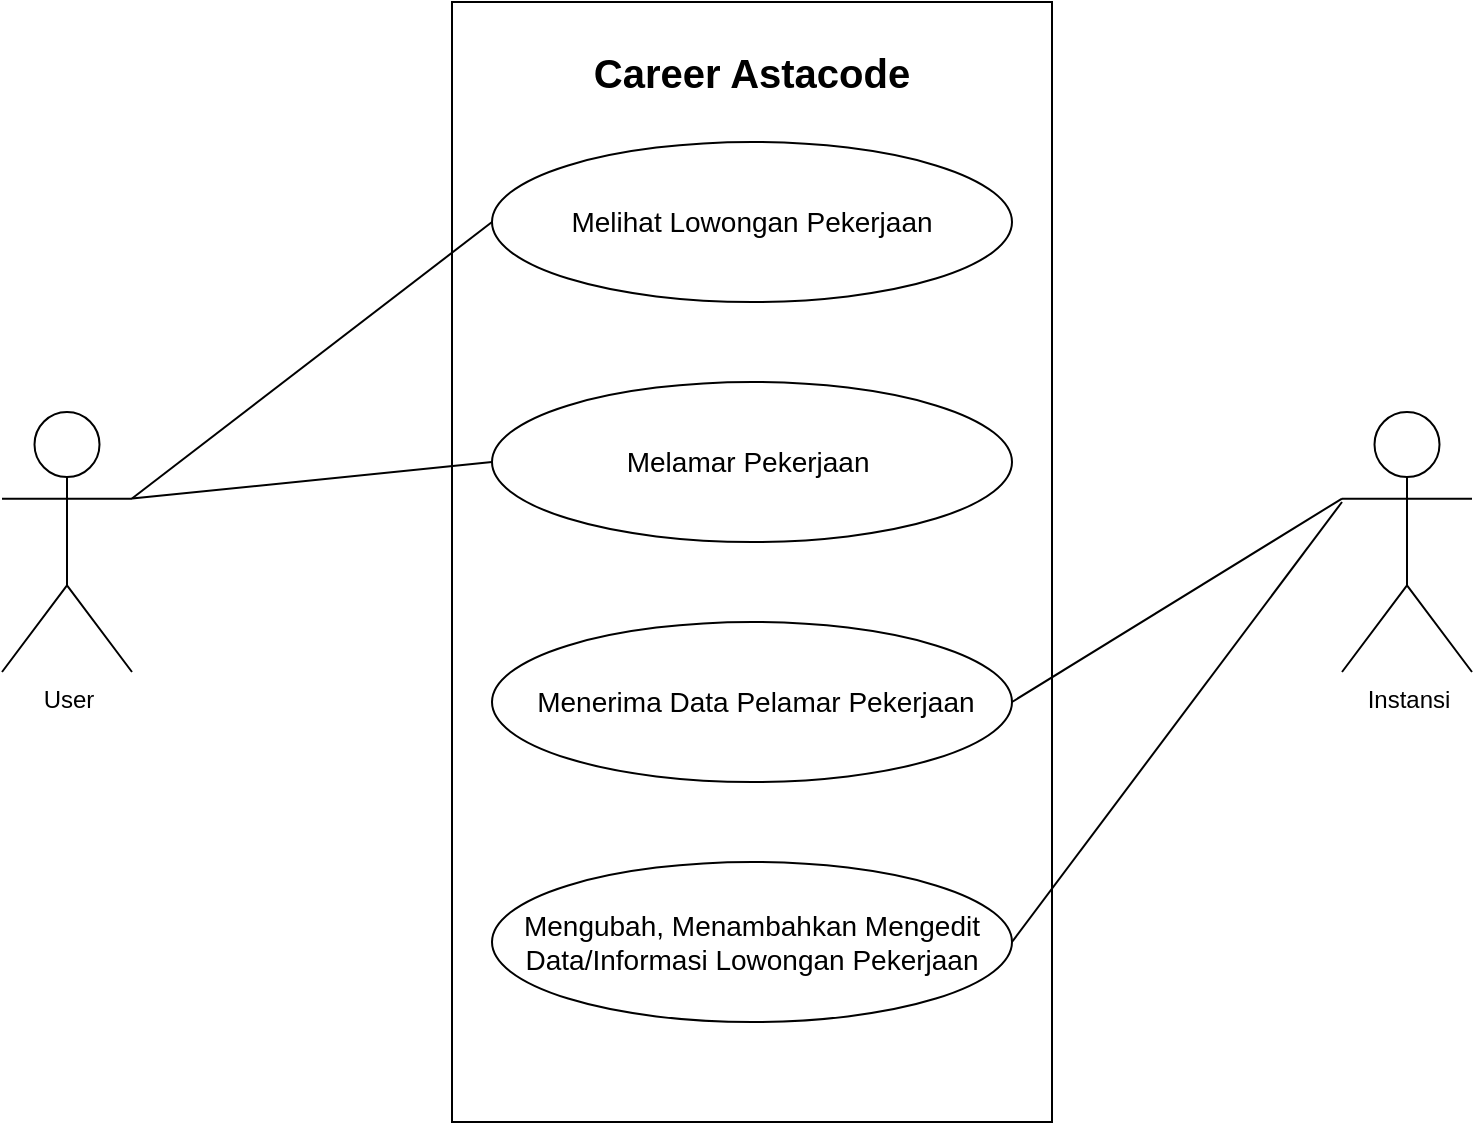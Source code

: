 <mxfile version="26.2.4">
  <diagram name="Page-1" id="o2XImDy_8jP4Dslzk0g-">
    <mxGraphModel dx="1044" dy="567" grid="1" gridSize="10" guides="1" tooltips="1" connect="1" arrows="1" fold="1" page="1" pageScale="1" pageWidth="850" pageHeight="1100" math="0" shadow="0">
      <root>
        <mxCell id="0" />
        <mxCell id="1" parent="0" />
        <mxCell id="AKJ3ElWmhiLYhl9FfXgz-1" value="" style="rounded=0;whiteSpace=wrap;html=1;" parent="1" vertex="1">
          <mxGeometry x="275" y="280" width="300" height="560" as="geometry" />
        </mxCell>
        <mxCell id="AKJ3ElWmhiLYhl9FfXgz-2" value="Melihat Lowongan Pekerjaan" style="ellipse;whiteSpace=wrap;html=1;fontSize=14;" parent="1" vertex="1">
          <mxGeometry x="295" y="350" width="260" height="80" as="geometry" />
        </mxCell>
        <mxCell id="AKJ3ElWmhiLYhl9FfXgz-3" value="Melamar Pekerjaan&amp;nbsp;" style="ellipse;whiteSpace=wrap;html=1;fontSize=14;" parent="1" vertex="1">
          <mxGeometry x="295" y="470" width="260" height="80" as="geometry" />
        </mxCell>
        <mxCell id="AKJ3ElWmhiLYhl9FfXgz-4" value="&amp;nbsp;Menerima Data Pelamar Pekerjaan" style="ellipse;whiteSpace=wrap;html=1;fontSize=14;" parent="1" vertex="1">
          <mxGeometry x="295" y="590" width="260" height="80" as="geometry" />
        </mxCell>
        <mxCell id="AKJ3ElWmhiLYhl9FfXgz-5" value="Mengubah, Menambahkan Mengedit Data/Informasi Lowongan Pekerjaan" style="ellipse;whiteSpace=wrap;html=1;fontSize=14;" parent="1" vertex="1">
          <mxGeometry x="295" y="710" width="260" height="80" as="geometry" />
        </mxCell>
        <mxCell id="AKJ3ElWmhiLYhl9FfXgz-7" value="Career Astacode" style="text;html=1;align=center;verticalAlign=middle;whiteSpace=wrap;rounded=0;fontSize=20;fontStyle=1" parent="1" vertex="1">
          <mxGeometry x="330" y="300" width="190" height="30" as="geometry" />
        </mxCell>
        <mxCell id="AKJ3ElWmhiLYhl9FfXgz-8" value="User" style="shape=umlActor;verticalLabelPosition=bottom;verticalAlign=top;html=1;outlineConnect=0;" parent="1" vertex="1">
          <mxGeometry x="50" y="485" width="65" height="130" as="geometry" />
        </mxCell>
        <mxCell id="AKJ3ElWmhiLYhl9FfXgz-9" value="Instansi" style="shape=umlActor;verticalLabelPosition=bottom;verticalAlign=top;html=1;outlineConnect=0;" parent="1" vertex="1">
          <mxGeometry x="720" y="485" width="65" height="130" as="geometry" />
        </mxCell>
        <mxCell id="AKJ3ElWmhiLYhl9FfXgz-11" value="" style="endArrow=none;html=1;rounded=0;exitX=1;exitY=0.333;exitDx=0;exitDy=0;exitPerimeter=0;entryX=0;entryY=0.5;entryDx=0;entryDy=0;" parent="1" source="AKJ3ElWmhiLYhl9FfXgz-8" target="AKJ3ElWmhiLYhl9FfXgz-2" edge="1">
          <mxGeometry width="50" height="50" relative="1" as="geometry">
            <mxPoint x="350" y="550" as="sourcePoint" />
            <mxPoint x="400" y="500" as="targetPoint" />
          </mxGeometry>
        </mxCell>
        <mxCell id="AKJ3ElWmhiLYhl9FfXgz-12" value="" style="endArrow=none;html=1;rounded=0;exitX=1;exitY=0.333;exitDx=0;exitDy=0;exitPerimeter=0;entryX=0;entryY=0.5;entryDx=0;entryDy=0;" parent="1" source="AKJ3ElWmhiLYhl9FfXgz-8" target="AKJ3ElWmhiLYhl9FfXgz-3" edge="1">
          <mxGeometry width="50" height="50" relative="1" as="geometry">
            <mxPoint x="125" y="538" as="sourcePoint" />
            <mxPoint x="305" y="400" as="targetPoint" />
          </mxGeometry>
        </mxCell>
        <mxCell id="AKJ3ElWmhiLYhl9FfXgz-13" value="" style="endArrow=none;html=1;rounded=0;exitX=0;exitY=0.333;exitDx=0;exitDy=0;exitPerimeter=0;entryX=1;entryY=0.5;entryDx=0;entryDy=0;" parent="1" source="AKJ3ElWmhiLYhl9FfXgz-9" target="AKJ3ElWmhiLYhl9FfXgz-4" edge="1">
          <mxGeometry width="50" height="50" relative="1" as="geometry">
            <mxPoint x="125" y="538" as="sourcePoint" />
            <mxPoint x="305" y="400" as="targetPoint" />
          </mxGeometry>
        </mxCell>
        <mxCell id="AKJ3ElWmhiLYhl9FfXgz-14" value="" style="endArrow=none;html=1;rounded=0;entryX=1;entryY=0.5;entryDx=0;entryDy=0;" parent="1" target="AKJ3ElWmhiLYhl9FfXgz-5" edge="1">
          <mxGeometry width="50" height="50" relative="1" as="geometry">
            <mxPoint x="720" y="530" as="sourcePoint" />
            <mxPoint x="565" y="640" as="targetPoint" />
          </mxGeometry>
        </mxCell>
      </root>
    </mxGraphModel>
  </diagram>
</mxfile>
